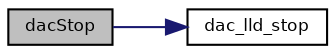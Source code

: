 digraph "dacStop"
{
  bgcolor="transparent";
  edge [fontname="Helvetica",fontsize="8",labelfontname="Helvetica",labelfontsize="8"];
  node [fontname="Helvetica",fontsize="8",shape=record];
  rankdir="LR";
  Node20 [label="dacStop",height=0.2,width=0.4,color="black", fillcolor="grey75", style="filled", fontcolor="black"];
  Node20 -> Node21 [color="midnightblue",fontsize="8",style="solid",fontname="Helvetica"];
  Node21 [label="dac_lld_stop",height=0.2,width=0.4,color="black",URL="$group___d_a_c.html#gaf91afccf6497fa71968a9022f9f7a703",tooltip="Deactivates the DAC peripheral. "];
}
